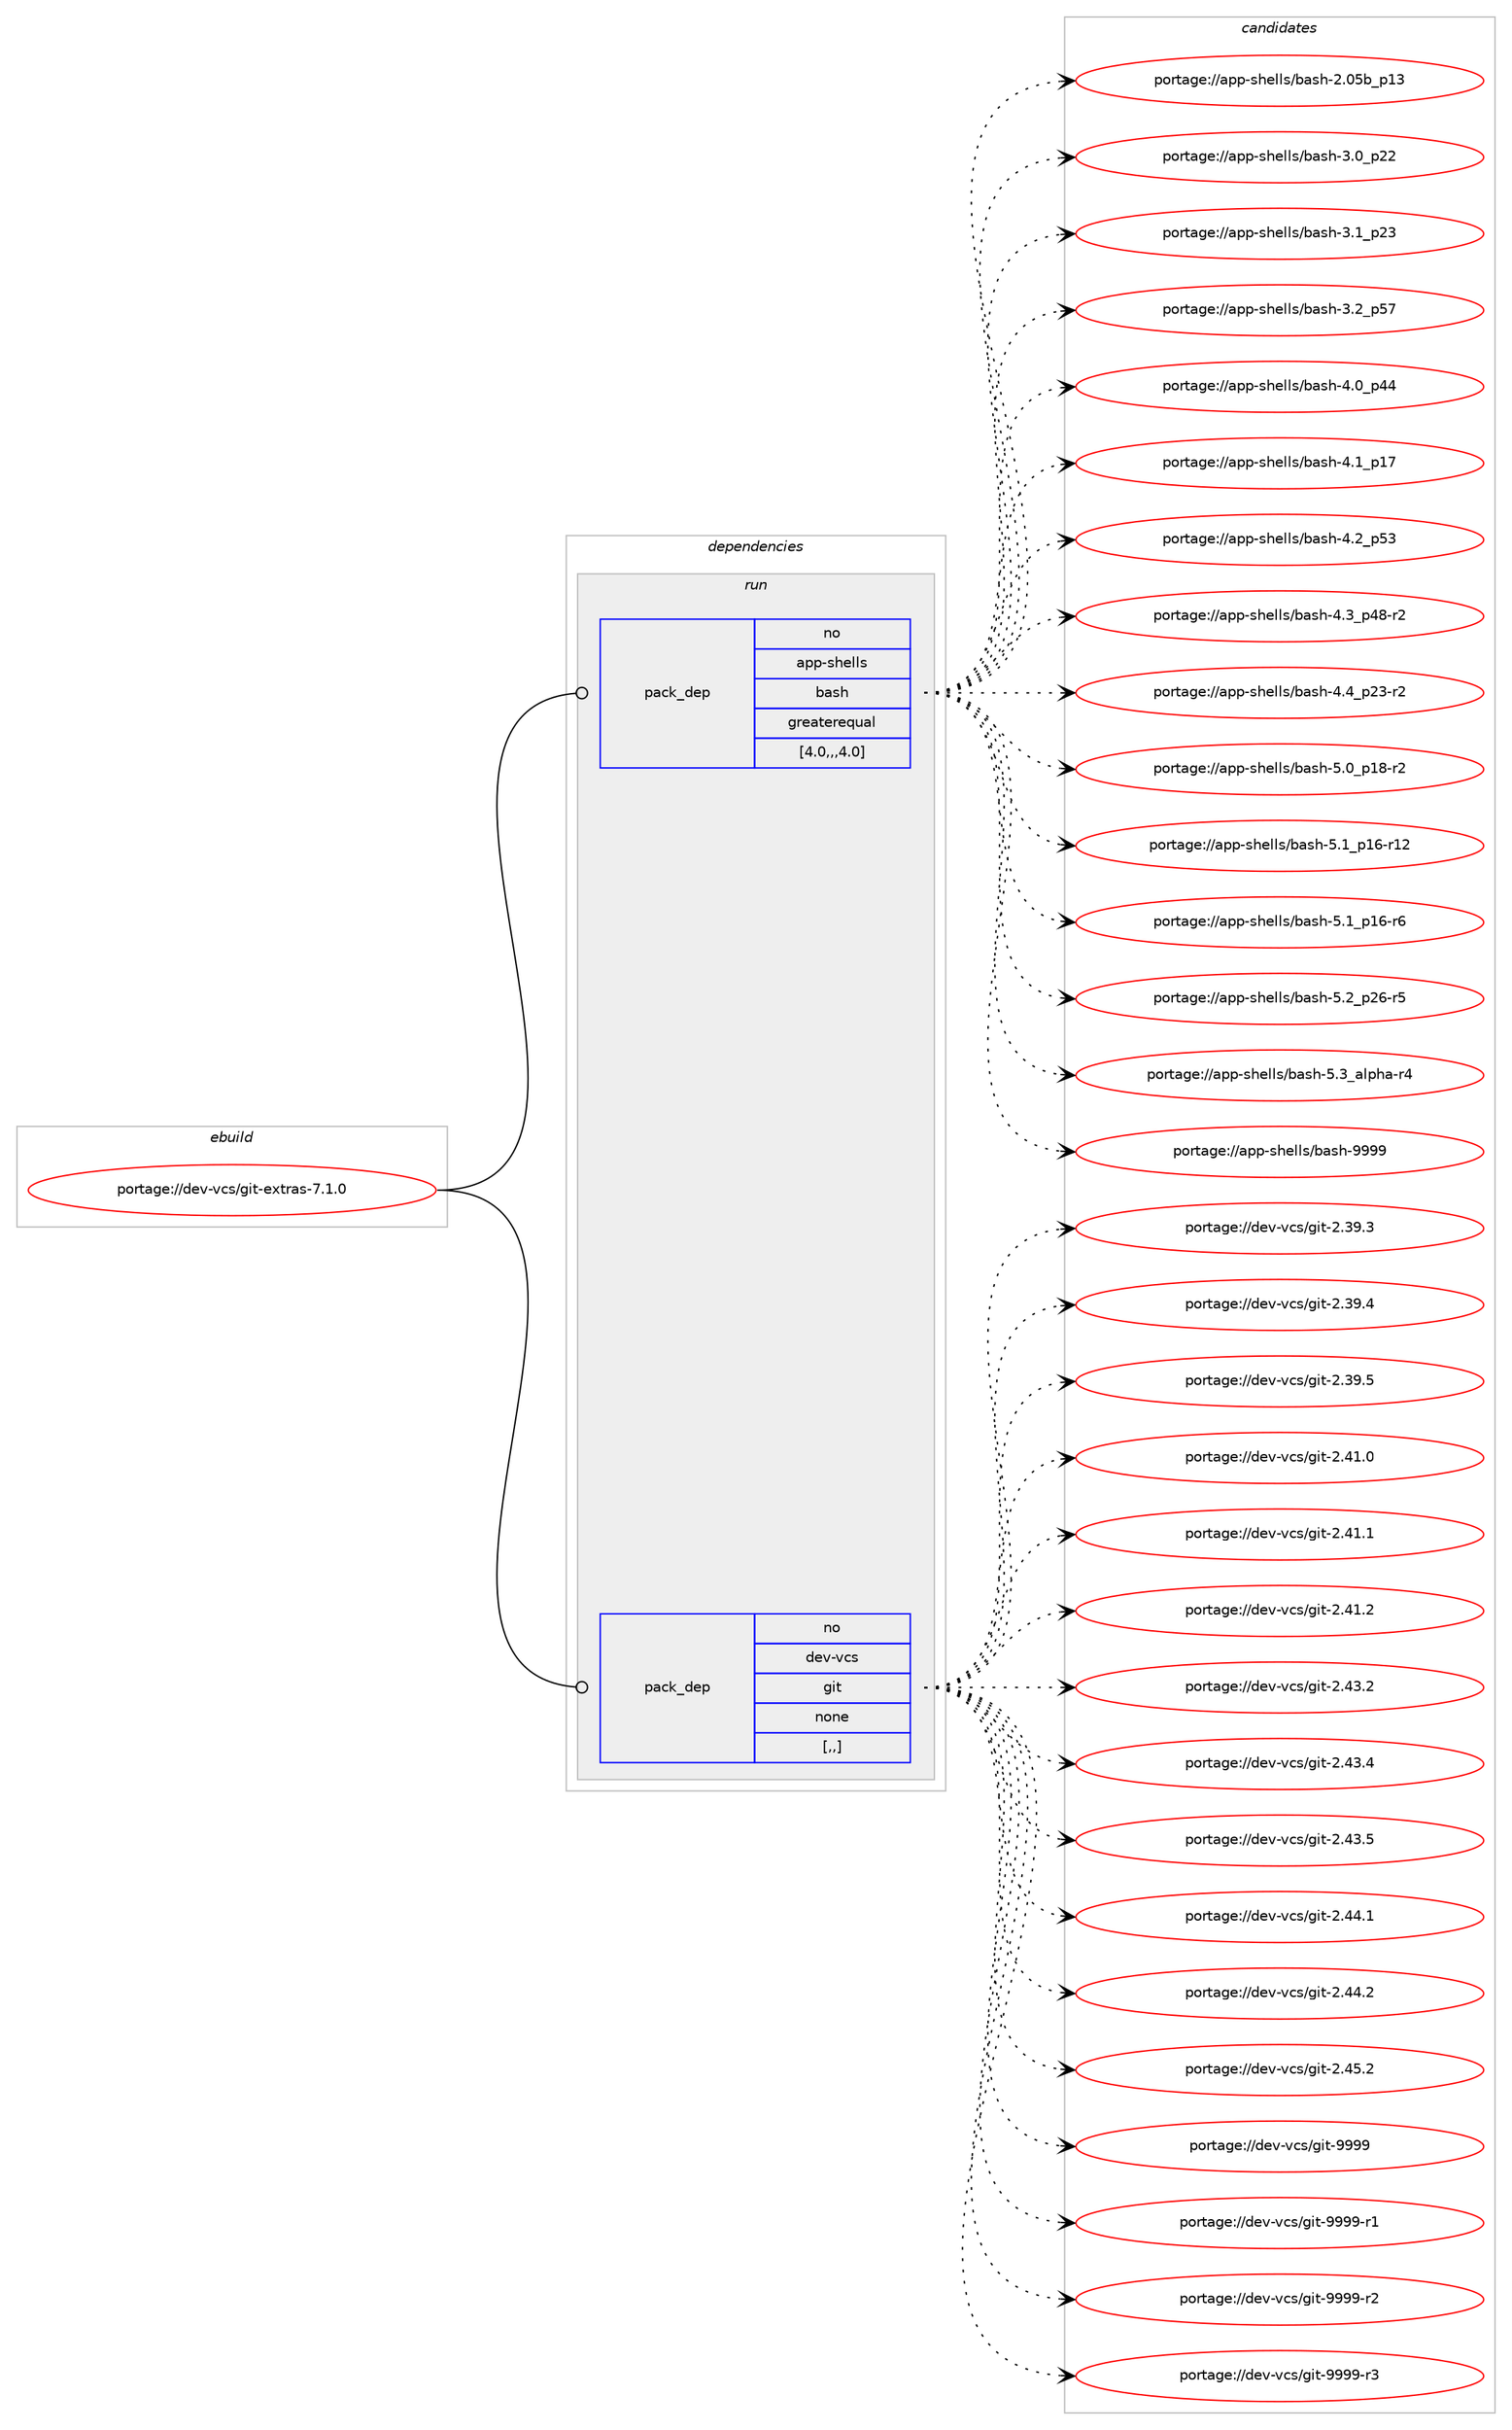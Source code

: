 digraph prolog {

# *************
# Graph options
# *************

newrank=true;
concentrate=true;
compound=true;
graph [rankdir=LR,fontname=Helvetica,fontsize=10,ranksep=1.5];#, ranksep=2.5, nodesep=0.2];
edge  [arrowhead=vee];
node  [fontname=Helvetica,fontsize=10];

# **********
# The ebuild
# **********

subgraph cluster_leftcol {
color=gray;
rank=same;
label=<<i>ebuild</i>>;
id [label="portage://dev-vcs/git-extras-7.1.0", color=red, width=4, href="../dev-vcs/git-extras-7.1.0.svg"];
}

# ****************
# The dependencies
# ****************

subgraph cluster_midcol {
color=gray;
label=<<i>dependencies</i>>;
subgraph cluster_compile {
fillcolor="#eeeeee";
style=filled;
label=<<i>compile</i>>;
}
subgraph cluster_compileandrun {
fillcolor="#eeeeee";
style=filled;
label=<<i>compile and run</i>>;
}
subgraph cluster_run {
fillcolor="#eeeeee";
style=filled;
label=<<i>run</i>>;
subgraph pack155406 {
dependency217925 [label=<<TABLE BORDER="0" CELLBORDER="1" CELLSPACING="0" CELLPADDING="4" WIDTH="220"><TR><TD ROWSPAN="6" CELLPADDING="30">pack_dep</TD></TR><TR><TD WIDTH="110">no</TD></TR><TR><TD>app-shells</TD></TR><TR><TD>bash</TD></TR><TR><TD>greaterequal</TD></TR><TR><TD>[4.0,,,4.0]</TD></TR></TABLE>>, shape=none, color=blue];
}
id:e -> dependency217925:w [weight=20,style="solid",arrowhead="odot"];
subgraph pack155407 {
dependency217926 [label=<<TABLE BORDER="0" CELLBORDER="1" CELLSPACING="0" CELLPADDING="4" WIDTH="220"><TR><TD ROWSPAN="6" CELLPADDING="30">pack_dep</TD></TR><TR><TD WIDTH="110">no</TD></TR><TR><TD>dev-vcs</TD></TR><TR><TD>git</TD></TR><TR><TD>none</TD></TR><TR><TD>[,,]</TD></TR></TABLE>>, shape=none, color=blue];
}
id:e -> dependency217926:w [weight=20,style="solid",arrowhead="odot"];
}
}

# **************
# The candidates
# **************

subgraph cluster_choices {
rank=same;
color=gray;
label=<<i>candidates</i>>;

subgraph choice155406 {
color=black;
nodesep=1;
choice9711211245115104101108108115479897115104455046485398951124951 [label="portage://app-shells/bash-2.05b_p13", color=red, width=4,href="../app-shells/bash-2.05b_p13.svg"];
choice971121124511510410110810811547989711510445514648951125050 [label="portage://app-shells/bash-3.0_p22", color=red, width=4,href="../app-shells/bash-3.0_p22.svg"];
choice971121124511510410110810811547989711510445514649951125051 [label="portage://app-shells/bash-3.1_p23", color=red, width=4,href="../app-shells/bash-3.1_p23.svg"];
choice971121124511510410110810811547989711510445514650951125355 [label="portage://app-shells/bash-3.2_p57", color=red, width=4,href="../app-shells/bash-3.2_p57.svg"];
choice971121124511510410110810811547989711510445524648951125252 [label="portage://app-shells/bash-4.0_p44", color=red, width=4,href="../app-shells/bash-4.0_p44.svg"];
choice971121124511510410110810811547989711510445524649951124955 [label="portage://app-shells/bash-4.1_p17", color=red, width=4,href="../app-shells/bash-4.1_p17.svg"];
choice971121124511510410110810811547989711510445524650951125351 [label="portage://app-shells/bash-4.2_p53", color=red, width=4,href="../app-shells/bash-4.2_p53.svg"];
choice9711211245115104101108108115479897115104455246519511252564511450 [label="portage://app-shells/bash-4.3_p48-r2", color=red, width=4,href="../app-shells/bash-4.3_p48-r2.svg"];
choice9711211245115104101108108115479897115104455246529511250514511450 [label="portage://app-shells/bash-4.4_p23-r2", color=red, width=4,href="../app-shells/bash-4.4_p23-r2.svg"];
choice9711211245115104101108108115479897115104455346489511249564511450 [label="portage://app-shells/bash-5.0_p18-r2", color=red, width=4,href="../app-shells/bash-5.0_p18-r2.svg"];
choice971121124511510410110810811547989711510445534649951124954451144950 [label="portage://app-shells/bash-5.1_p16-r12", color=red, width=4,href="../app-shells/bash-5.1_p16-r12.svg"];
choice9711211245115104101108108115479897115104455346499511249544511454 [label="portage://app-shells/bash-5.1_p16-r6", color=red, width=4,href="../app-shells/bash-5.1_p16-r6.svg"];
choice9711211245115104101108108115479897115104455346509511250544511453 [label="portage://app-shells/bash-5.2_p26-r5", color=red, width=4,href="../app-shells/bash-5.2_p26-r5.svg"];
choice9711211245115104101108108115479897115104455346519597108112104974511452 [label="portage://app-shells/bash-5.3_alpha-r4", color=red, width=4,href="../app-shells/bash-5.3_alpha-r4.svg"];
choice97112112451151041011081081154798971151044557575757 [label="portage://app-shells/bash-9999", color=red, width=4,href="../app-shells/bash-9999.svg"];
dependency217925:e -> choice9711211245115104101108108115479897115104455046485398951124951:w [style=dotted,weight="100"];
dependency217925:e -> choice971121124511510410110810811547989711510445514648951125050:w [style=dotted,weight="100"];
dependency217925:e -> choice971121124511510410110810811547989711510445514649951125051:w [style=dotted,weight="100"];
dependency217925:e -> choice971121124511510410110810811547989711510445514650951125355:w [style=dotted,weight="100"];
dependency217925:e -> choice971121124511510410110810811547989711510445524648951125252:w [style=dotted,weight="100"];
dependency217925:e -> choice971121124511510410110810811547989711510445524649951124955:w [style=dotted,weight="100"];
dependency217925:e -> choice971121124511510410110810811547989711510445524650951125351:w [style=dotted,weight="100"];
dependency217925:e -> choice9711211245115104101108108115479897115104455246519511252564511450:w [style=dotted,weight="100"];
dependency217925:e -> choice9711211245115104101108108115479897115104455246529511250514511450:w [style=dotted,weight="100"];
dependency217925:e -> choice9711211245115104101108108115479897115104455346489511249564511450:w [style=dotted,weight="100"];
dependency217925:e -> choice971121124511510410110810811547989711510445534649951124954451144950:w [style=dotted,weight="100"];
dependency217925:e -> choice9711211245115104101108108115479897115104455346499511249544511454:w [style=dotted,weight="100"];
dependency217925:e -> choice9711211245115104101108108115479897115104455346509511250544511453:w [style=dotted,weight="100"];
dependency217925:e -> choice9711211245115104101108108115479897115104455346519597108112104974511452:w [style=dotted,weight="100"];
dependency217925:e -> choice97112112451151041011081081154798971151044557575757:w [style=dotted,weight="100"];
}
subgraph choice155407 {
color=black;
nodesep=1;
choice10010111845118991154710310511645504651574651 [label="portage://dev-vcs/git-2.39.3", color=red, width=4,href="../dev-vcs/git-2.39.3.svg"];
choice10010111845118991154710310511645504651574652 [label="portage://dev-vcs/git-2.39.4", color=red, width=4,href="../dev-vcs/git-2.39.4.svg"];
choice10010111845118991154710310511645504651574653 [label="portage://dev-vcs/git-2.39.5", color=red, width=4,href="../dev-vcs/git-2.39.5.svg"];
choice10010111845118991154710310511645504652494648 [label="portage://dev-vcs/git-2.41.0", color=red, width=4,href="../dev-vcs/git-2.41.0.svg"];
choice10010111845118991154710310511645504652494649 [label="portage://dev-vcs/git-2.41.1", color=red, width=4,href="../dev-vcs/git-2.41.1.svg"];
choice10010111845118991154710310511645504652494650 [label="portage://dev-vcs/git-2.41.2", color=red, width=4,href="../dev-vcs/git-2.41.2.svg"];
choice10010111845118991154710310511645504652514650 [label="portage://dev-vcs/git-2.43.2", color=red, width=4,href="../dev-vcs/git-2.43.2.svg"];
choice10010111845118991154710310511645504652514652 [label="portage://dev-vcs/git-2.43.4", color=red, width=4,href="../dev-vcs/git-2.43.4.svg"];
choice10010111845118991154710310511645504652514653 [label="portage://dev-vcs/git-2.43.5", color=red, width=4,href="../dev-vcs/git-2.43.5.svg"];
choice10010111845118991154710310511645504652524649 [label="portage://dev-vcs/git-2.44.1", color=red, width=4,href="../dev-vcs/git-2.44.1.svg"];
choice10010111845118991154710310511645504652524650 [label="portage://dev-vcs/git-2.44.2", color=red, width=4,href="../dev-vcs/git-2.44.2.svg"];
choice10010111845118991154710310511645504652534650 [label="portage://dev-vcs/git-2.45.2", color=red, width=4,href="../dev-vcs/git-2.45.2.svg"];
choice1001011184511899115471031051164557575757 [label="portage://dev-vcs/git-9999", color=red, width=4,href="../dev-vcs/git-9999.svg"];
choice10010111845118991154710310511645575757574511449 [label="portage://dev-vcs/git-9999-r1", color=red, width=4,href="../dev-vcs/git-9999-r1.svg"];
choice10010111845118991154710310511645575757574511450 [label="portage://dev-vcs/git-9999-r2", color=red, width=4,href="../dev-vcs/git-9999-r2.svg"];
choice10010111845118991154710310511645575757574511451 [label="portage://dev-vcs/git-9999-r3", color=red, width=4,href="../dev-vcs/git-9999-r3.svg"];
dependency217926:e -> choice10010111845118991154710310511645504651574651:w [style=dotted,weight="100"];
dependency217926:e -> choice10010111845118991154710310511645504651574652:w [style=dotted,weight="100"];
dependency217926:e -> choice10010111845118991154710310511645504651574653:w [style=dotted,weight="100"];
dependency217926:e -> choice10010111845118991154710310511645504652494648:w [style=dotted,weight="100"];
dependency217926:e -> choice10010111845118991154710310511645504652494649:w [style=dotted,weight="100"];
dependency217926:e -> choice10010111845118991154710310511645504652494650:w [style=dotted,weight="100"];
dependency217926:e -> choice10010111845118991154710310511645504652514650:w [style=dotted,weight="100"];
dependency217926:e -> choice10010111845118991154710310511645504652514652:w [style=dotted,weight="100"];
dependency217926:e -> choice10010111845118991154710310511645504652514653:w [style=dotted,weight="100"];
dependency217926:e -> choice10010111845118991154710310511645504652524649:w [style=dotted,weight="100"];
dependency217926:e -> choice10010111845118991154710310511645504652524650:w [style=dotted,weight="100"];
dependency217926:e -> choice10010111845118991154710310511645504652534650:w [style=dotted,weight="100"];
dependency217926:e -> choice1001011184511899115471031051164557575757:w [style=dotted,weight="100"];
dependency217926:e -> choice10010111845118991154710310511645575757574511449:w [style=dotted,weight="100"];
dependency217926:e -> choice10010111845118991154710310511645575757574511450:w [style=dotted,weight="100"];
dependency217926:e -> choice10010111845118991154710310511645575757574511451:w [style=dotted,weight="100"];
}
}

}
